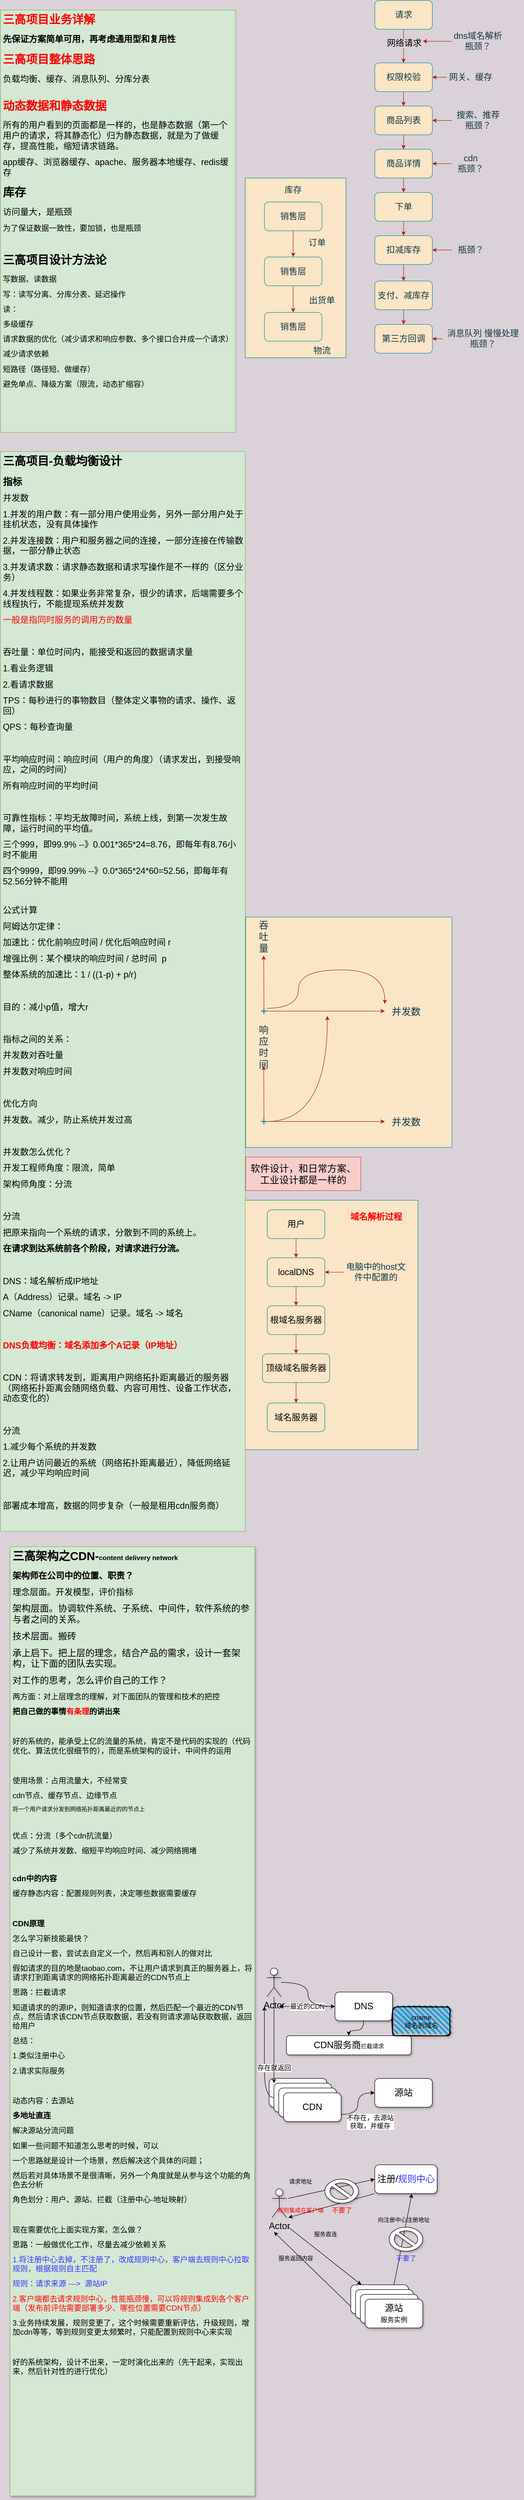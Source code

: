 <mxfile version="20.5.3" type="github">
  <diagram id="9R9xB_SOzUprHbihkL-w" name="第 1 页">
    <mxGraphModel dx="1099" dy="561" grid="1" gridSize="10" guides="1" tooltips="1" connect="1" arrows="1" fold="1" page="1" pageScale="1" pageWidth="827" pageHeight="1169" background="#DAD2D8" math="0" shadow="0">
      <root>
        <mxCell id="0" />
        <mxCell id="1" parent="0" />
        <mxCell id="CW904tf_C8VeUg6ehMhe-76" value="" style="rounded=0;whiteSpace=wrap;html=1;fontSize=18;fontColor=#143642;fillColor=#FAE5C7;strokeColor=#0F8B8D;" parent="1" vertex="1">
          <mxGeometry x="520" y="2510" width="360" height="520" as="geometry" />
        </mxCell>
        <mxCell id="CW904tf_C8VeUg6ehMhe-10" value="" style="rounded=0;whiteSpace=wrap;html=1;fontSize=18;fillColor=#FAE5C7;strokeColor=#0F8B8D;fontColor=#143642;" parent="1" vertex="1">
          <mxGeometry x="520" y="380" width="210" height="374.5" as="geometry" />
        </mxCell>
        <mxCell id="CW904tf_C8VeUg6ehMhe-1" value="&lt;h1&gt;&lt;font color=&quot;#ff0000&quot;&gt;三高项目业务详解&lt;/font&gt;&lt;/h1&gt;&lt;p&gt;&lt;font style=&quot;font-size: 18px;&quot;&gt;&lt;b&gt;先保证方案简单可用，再考虑通用型和复用性&lt;/b&gt;&lt;/font&gt;&lt;/p&gt;&lt;h1&gt;&lt;font color=&quot;#ff0000&quot;&gt;三高项目整体思路&lt;/font&gt;&lt;/h1&gt;&lt;div&gt;&lt;font style=&quot;font-size: 18px;&quot;&gt;负载均衡、缓存、消息队列、分库分表&lt;br&gt;&lt;/font&gt;&lt;/div&gt;&lt;div&gt;&lt;br&gt;&lt;/div&gt;&lt;h1&gt;&lt;font color=&quot;#ff0000&quot;&gt;动态数据和静态数据&lt;/font&gt;&lt;/h1&gt;&lt;p&gt;&lt;font style=&quot;font-size: 18px;&quot;&gt;所有的用户看到的页面都是一样的，也是静态数据（第一个用户的请求，将其静态化）归为静态数据，就是为了做缓存，提高性能，缩短请求链路。&lt;/font&gt;&lt;/p&gt;&lt;p&gt;&lt;font style=&quot;font-size: 18px;&quot;&gt;app缓存、浏览器缓存、apache、服务器本地缓存、redis缓存&lt;/font&gt;&lt;br&gt;&lt;/p&gt;&lt;h1&gt;库存&lt;/h1&gt;&lt;p&gt;&lt;font style=&quot;font-size: 18px;&quot;&gt;访问量大，是瓶颈&lt;/font&gt;&lt;/p&gt;&lt;p&gt;&lt;font size=&quot;3&quot;&gt;为了保证数据一致性，要加锁，也是瓶颈&lt;/font&gt;&lt;/p&gt;&lt;p&gt;&lt;br&gt;&lt;/p&gt;&lt;h1&gt;三高项目设计方法论&lt;/h1&gt;&lt;p&gt;&lt;font size=&quot;3&quot;&gt;写数据、读数据&lt;br&gt;&lt;/font&gt;&lt;/p&gt;&lt;p&gt;&lt;font size=&quot;3&quot;&gt;写：读写分离、分库分表、延迟操作&lt;/font&gt;&lt;/p&gt;&lt;p&gt;&lt;font size=&quot;3&quot;&gt;读：&lt;/font&gt;&lt;/p&gt;&lt;p&gt;&lt;font size=&quot;3&quot;&gt;多级缓存&lt;/font&gt;&lt;/p&gt;&lt;p&gt;&lt;font size=&quot;3&quot;&gt;请求数据的优化（减少请求和响应参数、&lt;span style=&quot;background-color: initial;&quot;&gt;多个接口合并成一个请求）&lt;/span&gt;&lt;/font&gt;&lt;/p&gt;&lt;p&gt;&lt;span style=&quot;background-color: initial;&quot;&gt;&lt;font size=&quot;3&quot;&gt;减少请求依赖&lt;/font&gt;&lt;/span&gt;&lt;/p&gt;&lt;p&gt;&lt;span style=&quot;background-color: initial;&quot;&gt;&lt;font size=&quot;3&quot;&gt;短路径（路径短、做缓存）&lt;/font&gt;&lt;/span&gt;&lt;/p&gt;&lt;p&gt;&lt;span style=&quot;background-color: initial;&quot;&gt;&lt;font size=&quot;3&quot;&gt;避免单点、降级方案（限流，动态扩缩容）&lt;/font&gt;&lt;/span&gt;&lt;/p&gt;&lt;p&gt;&lt;br&gt;&lt;/p&gt;" style="text;html=1;strokeColor=#82b366;fillColor=#d5e8d4;spacing=5;spacingTop=-20;whiteSpace=wrap;overflow=hidden;rounded=0;" parent="1" vertex="1">
          <mxGeometry x="10" y="30" width="490" height="880" as="geometry" />
        </mxCell>
        <mxCell id="CW904tf_C8VeUg6ehMhe-5" value="" style="edgeStyle=orthogonalEdgeStyle;rounded=0;orthogonalLoop=1;jettySize=auto;html=1;fontSize=18;labelBackgroundColor=#DAD2D8;strokeColor=#A8201A;fontColor=#143642;" parent="1" source="CW904tf_C8VeUg6ehMhe-2" target="CW904tf_C8VeUg6ehMhe-3" edge="1">
          <mxGeometry relative="1" as="geometry" />
        </mxCell>
        <mxCell id="CW904tf_C8VeUg6ehMhe-2" value="销售层" style="rounded=1;whiteSpace=wrap;html=1;fontSize=18;fillColor=#FAE5C7;strokeColor=#0F8B8D;fontColor=#143642;" parent="1" vertex="1">
          <mxGeometry x="560" y="430" width="120" height="60" as="geometry" />
        </mxCell>
        <mxCell id="CW904tf_C8VeUg6ehMhe-6" value="" style="edgeStyle=orthogonalEdgeStyle;rounded=0;orthogonalLoop=1;jettySize=auto;html=1;fontSize=18;labelBackgroundColor=#DAD2D8;strokeColor=#A8201A;fontColor=#143642;" parent="1" source="CW904tf_C8VeUg6ehMhe-3" target="CW904tf_C8VeUg6ehMhe-4" edge="1">
          <mxGeometry relative="1" as="geometry" />
        </mxCell>
        <mxCell id="CW904tf_C8VeUg6ehMhe-3" value="销售层" style="rounded=1;whiteSpace=wrap;html=1;fontSize=18;fillColor=#FAE5C7;strokeColor=#0F8B8D;fontColor=#143642;" parent="1" vertex="1">
          <mxGeometry x="560" y="544.5" width="120" height="60" as="geometry" />
        </mxCell>
        <mxCell id="CW904tf_C8VeUg6ehMhe-4" value="销售层" style="rounded=1;whiteSpace=wrap;html=1;fontSize=18;fillColor=#FAE5C7;strokeColor=#0F8B8D;fontColor=#143642;" parent="1" vertex="1">
          <mxGeometry x="560" y="660" width="120" height="60" as="geometry" />
        </mxCell>
        <mxCell id="CW904tf_C8VeUg6ehMhe-7" value="订单" style="text;html=1;strokeColor=none;fillColor=none;align=center;verticalAlign=middle;whiteSpace=wrap;rounded=0;fontSize=18;fontColor=#143642;" parent="1" vertex="1">
          <mxGeometry x="640" y="500" width="60" height="30" as="geometry" />
        </mxCell>
        <mxCell id="CW904tf_C8VeUg6ehMhe-8" value="出货单" style="text;html=1;strokeColor=none;fillColor=none;align=center;verticalAlign=middle;whiteSpace=wrap;rounded=0;fontSize=18;fontColor=#143642;" parent="1" vertex="1">
          <mxGeometry x="650" y="620" width="60" height="30" as="geometry" />
        </mxCell>
        <mxCell id="CW904tf_C8VeUg6ehMhe-9" value="物流" style="text;html=1;strokeColor=none;fillColor=none;align=center;verticalAlign=middle;whiteSpace=wrap;rounded=0;fontSize=18;fontColor=#143642;" parent="1" vertex="1">
          <mxGeometry x="650" y="724.5" width="60" height="30" as="geometry" />
        </mxCell>
        <mxCell id="CW904tf_C8VeUg6ehMhe-11" value="库存" style="text;html=1;strokeColor=none;fillColor=none;align=center;verticalAlign=middle;whiteSpace=wrap;rounded=0;fontSize=18;fontColor=#143642;" parent="1" vertex="1">
          <mxGeometry x="590" y="390" width="60" height="30" as="geometry" />
        </mxCell>
        <mxCell id="CW904tf_C8VeUg6ehMhe-14" value="" style="edgeStyle=orthogonalEdgeStyle;rounded=0;orthogonalLoop=1;jettySize=auto;html=1;fontSize=18;labelBackgroundColor=#DAD2D8;strokeColor=#A8201A;fontColor=#143642;" parent="1" source="CW904tf_C8VeUg6ehMhe-12" target="CW904tf_C8VeUg6ehMhe-13" edge="1">
          <mxGeometry relative="1" as="geometry" />
        </mxCell>
        <mxCell id="CW904tf_C8VeUg6ehMhe-78" value="&lt;font color=&quot;#000000&quot;&gt;网络请求&lt;/font&gt;" style="edgeLabel;html=1;align=center;verticalAlign=middle;resizable=0;points=[];fontSize=18;fontColor=#143642;labelBackgroundColor=#DAD2D8;" parent="CW904tf_C8VeUg6ehMhe-14" vertex="1" connectable="0">
          <mxGeometry x="-0.188" y="1" relative="1" as="geometry">
            <mxPoint as="offset" />
          </mxGeometry>
        </mxCell>
        <mxCell id="CW904tf_C8VeUg6ehMhe-12" value="请求" style="rounded=1;whiteSpace=wrap;html=1;fontSize=18;fillColor=#FAE5C7;strokeColor=#0F8B8D;fontColor=#143642;" parent="1" vertex="1">
          <mxGeometry x="790" y="10" width="120" height="60" as="geometry" />
        </mxCell>
        <mxCell id="CW904tf_C8VeUg6ehMhe-16" value="" style="edgeStyle=orthogonalEdgeStyle;rounded=0;orthogonalLoop=1;jettySize=auto;html=1;fontSize=18;labelBackgroundColor=#DAD2D8;strokeColor=#A8201A;fontColor=#143642;" parent="1" source="CW904tf_C8VeUg6ehMhe-13" target="CW904tf_C8VeUg6ehMhe-15" edge="1">
          <mxGeometry relative="1" as="geometry" />
        </mxCell>
        <mxCell id="CW904tf_C8VeUg6ehMhe-13" value="权限校验" style="rounded=1;whiteSpace=wrap;html=1;fontSize=18;fillColor=#FAE5C7;strokeColor=#0F8B8D;fontColor=#143642;" parent="1" vertex="1">
          <mxGeometry x="790" y="140" width="120" height="60" as="geometry" />
        </mxCell>
        <mxCell id="CW904tf_C8VeUg6ehMhe-18" value="" style="edgeStyle=orthogonalEdgeStyle;rounded=0;orthogonalLoop=1;jettySize=auto;html=1;fontSize=18;labelBackgroundColor=#DAD2D8;strokeColor=#A8201A;fontColor=#143642;" parent="1" source="CW904tf_C8VeUg6ehMhe-15" target="CW904tf_C8VeUg6ehMhe-17" edge="1">
          <mxGeometry relative="1" as="geometry" />
        </mxCell>
        <mxCell id="CW904tf_C8VeUg6ehMhe-15" value="商品列表" style="rounded=1;whiteSpace=wrap;html=1;fontSize=18;fillColor=#FAE5C7;strokeColor=#0F8B8D;fontColor=#143642;" parent="1" vertex="1">
          <mxGeometry x="790" y="230" width="120" height="60" as="geometry" />
        </mxCell>
        <mxCell id="CW904tf_C8VeUg6ehMhe-20" value="" style="edgeStyle=orthogonalEdgeStyle;rounded=0;orthogonalLoop=1;jettySize=auto;html=1;fontSize=18;labelBackgroundColor=#DAD2D8;strokeColor=#A8201A;fontColor=#143642;" parent="1" source="CW904tf_C8VeUg6ehMhe-17" target="CW904tf_C8VeUg6ehMhe-19" edge="1">
          <mxGeometry relative="1" as="geometry" />
        </mxCell>
        <mxCell id="CW904tf_C8VeUg6ehMhe-17" value="商品详情" style="rounded=1;whiteSpace=wrap;html=1;fontSize=18;fillColor=#FAE5C7;strokeColor=#0F8B8D;fontColor=#143642;" parent="1" vertex="1">
          <mxGeometry x="790" y="320" width="120" height="60" as="geometry" />
        </mxCell>
        <mxCell id="CW904tf_C8VeUg6ehMhe-22" value="" style="edgeStyle=orthogonalEdgeStyle;rounded=0;orthogonalLoop=1;jettySize=auto;html=1;fontSize=18;labelBackgroundColor=#DAD2D8;strokeColor=#A8201A;fontColor=#143642;" parent="1" source="CW904tf_C8VeUg6ehMhe-19" target="CW904tf_C8VeUg6ehMhe-21" edge="1">
          <mxGeometry relative="1" as="geometry" />
        </mxCell>
        <mxCell id="CW904tf_C8VeUg6ehMhe-19" value="下单" style="rounded=1;whiteSpace=wrap;html=1;fontSize=18;fillColor=#FAE5C7;strokeColor=#0F8B8D;fontColor=#143642;" parent="1" vertex="1">
          <mxGeometry x="790" y="410" width="120" height="60" as="geometry" />
        </mxCell>
        <mxCell id="CW904tf_C8VeUg6ehMhe-32" value="" style="edgeStyle=orthogonalEdgeStyle;rounded=0;orthogonalLoop=1;jettySize=auto;html=1;fontSize=18;labelBackgroundColor=#DAD2D8;strokeColor=#A8201A;fontColor=#143642;" parent="1" source="CW904tf_C8VeUg6ehMhe-21" target="CW904tf_C8VeUg6ehMhe-29" edge="1">
          <mxGeometry relative="1" as="geometry" />
        </mxCell>
        <mxCell id="CW904tf_C8VeUg6ehMhe-21" value="扣减库存" style="rounded=1;whiteSpace=wrap;html=1;fontSize=18;fillColor=#FAE5C7;strokeColor=#0F8B8D;fontColor=#143642;" parent="1" vertex="1">
          <mxGeometry x="790" y="500" width="120" height="60" as="geometry" />
        </mxCell>
        <mxCell id="CW904tf_C8VeUg6ehMhe-24" value="" style="edgeStyle=orthogonalEdgeStyle;rounded=0;orthogonalLoop=1;jettySize=auto;html=1;fontSize=18;labelBackgroundColor=#DAD2D8;strokeColor=#A8201A;fontColor=#143642;" parent="1" source="CW904tf_C8VeUg6ehMhe-23" target="CW904tf_C8VeUg6ehMhe-13" edge="1">
          <mxGeometry relative="1" as="geometry" />
        </mxCell>
        <mxCell id="CW904tf_C8VeUg6ehMhe-23" value="网关、缓存" style="text;html=1;strokeColor=none;fillColor=none;align=center;verticalAlign=middle;whiteSpace=wrap;rounded=0;fontSize=18;fontColor=#143642;" parent="1" vertex="1">
          <mxGeometry x="940" y="155" width="100" height="30" as="geometry" />
        </mxCell>
        <mxCell id="CW904tf_C8VeUg6ehMhe-26" style="edgeStyle=orthogonalEdgeStyle;rounded=0;orthogonalLoop=1;jettySize=auto;html=1;entryX=1;entryY=0.5;entryDx=0;entryDy=0;fontSize=18;labelBackgroundColor=#DAD2D8;strokeColor=#A8201A;fontColor=#143642;" parent="1" source="CW904tf_C8VeUg6ehMhe-25" target="CW904tf_C8VeUg6ehMhe-15" edge="1">
          <mxGeometry relative="1" as="geometry" />
        </mxCell>
        <mxCell id="CW904tf_C8VeUg6ehMhe-25" value="搜索、推荐&lt;br style=&quot;font-size: 18px;&quot;&gt;瓶颈？" style="text;html=1;strokeColor=none;fillColor=none;align=center;verticalAlign=middle;whiteSpace=wrap;rounded=0;fontSize=18;fontColor=#143642;" parent="1" vertex="1">
          <mxGeometry x="951" y="245" width="109" height="30" as="geometry" />
        </mxCell>
        <mxCell id="CW904tf_C8VeUg6ehMhe-28" value="" style="edgeStyle=orthogonalEdgeStyle;rounded=0;orthogonalLoop=1;jettySize=auto;html=1;fontSize=18;labelBackgroundColor=#DAD2D8;strokeColor=#A8201A;fontColor=#143642;" parent="1" source="CW904tf_C8VeUg6ehMhe-27" target="CW904tf_C8VeUg6ehMhe-17" edge="1">
          <mxGeometry relative="1" as="geometry" />
        </mxCell>
        <mxCell id="CW904tf_C8VeUg6ehMhe-27" value="cdn&lt;br style=&quot;font-size: 18px;&quot;&gt;瓶颈？" style="text;html=1;strokeColor=none;fillColor=none;align=center;verticalAlign=middle;whiteSpace=wrap;rounded=0;fontSize=18;fontColor=#143642;" parent="1" vertex="1">
          <mxGeometry x="950" y="335" width="80" height="30" as="geometry" />
        </mxCell>
        <mxCell id="CW904tf_C8VeUg6ehMhe-31" value="" style="edgeStyle=orthogonalEdgeStyle;rounded=0;orthogonalLoop=1;jettySize=auto;html=1;fontSize=18;labelBackgroundColor=#DAD2D8;strokeColor=#A8201A;fontColor=#143642;" parent="1" source="CW904tf_C8VeUg6ehMhe-29" target="CW904tf_C8VeUg6ehMhe-30" edge="1">
          <mxGeometry relative="1" as="geometry" />
        </mxCell>
        <mxCell id="CW904tf_C8VeUg6ehMhe-29" value="支付、减库存" style="rounded=1;whiteSpace=wrap;html=1;fontSize=18;fillColor=#FAE5C7;strokeColor=#0F8B8D;fontColor=#143642;" parent="1" vertex="1">
          <mxGeometry x="790" y="594.5" width="120" height="60" as="geometry" />
        </mxCell>
        <mxCell id="CW904tf_C8VeUg6ehMhe-30" value="第三方回调" style="rounded=1;whiteSpace=wrap;html=1;fontSize=18;fillColor=#FAE5C7;strokeColor=#0F8B8D;fontColor=#143642;" parent="1" vertex="1">
          <mxGeometry x="790" y="685" width="120" height="60" as="geometry" />
        </mxCell>
        <mxCell id="CW904tf_C8VeUg6ehMhe-34" value="" style="edgeStyle=orthogonalEdgeStyle;rounded=0;orthogonalLoop=1;jettySize=auto;html=1;fontSize=18;labelBackgroundColor=#DAD2D8;strokeColor=#A8201A;fontColor=#143642;" parent="1" source="CW904tf_C8VeUg6ehMhe-33" target="CW904tf_C8VeUg6ehMhe-30" edge="1">
          <mxGeometry relative="1" as="geometry" />
        </mxCell>
        <mxCell id="CW904tf_C8VeUg6ehMhe-33" value="消息队列 慢慢处理&lt;br style=&quot;font-size: 18px;&quot;&gt;瓶颈？" style="text;html=1;strokeColor=none;fillColor=none;align=center;verticalAlign=middle;whiteSpace=wrap;rounded=0;fontSize=18;fontColor=#143642;" parent="1" vertex="1">
          <mxGeometry x="931" y="695" width="169" height="40" as="geometry" />
        </mxCell>
        <mxCell id="CW904tf_C8VeUg6ehMhe-36" value="" style="edgeStyle=orthogonalEdgeStyle;rounded=0;orthogonalLoop=1;jettySize=auto;html=1;fontSize=18;labelBackgroundColor=#DAD2D8;strokeColor=#A8201A;fontColor=#143642;" parent="1" source="CW904tf_C8VeUg6ehMhe-35" target="CW904tf_C8VeUg6ehMhe-21" edge="1">
          <mxGeometry relative="1" as="geometry" />
        </mxCell>
        <mxCell id="CW904tf_C8VeUg6ehMhe-35" value="瓶颈？" style="text;html=1;strokeColor=none;fillColor=none;align=center;verticalAlign=middle;whiteSpace=wrap;rounded=0;fontSize=18;fontColor=#143642;" parent="1" vertex="1">
          <mxGeometry x="951" y="515" width="79" height="30" as="geometry" />
        </mxCell>
        <mxCell id="CW904tf_C8VeUg6ehMhe-37" value="&lt;h1&gt;三高项目-负载均衡设计&lt;/h1&gt;&lt;p&gt;&lt;font style=&quot;font-size: 20px;&quot;&gt;&lt;b style=&quot;&quot;&gt;指标&lt;/b&gt;&lt;/font&gt;&lt;/p&gt;&lt;p&gt;&lt;font style=&quot;font-size: 18px;&quot;&gt;并发数&lt;/font&gt;&lt;/p&gt;&lt;p&gt;&lt;span style=&quot;font-size: 18px;&quot;&gt;1.并发的用户数：有一部分用户使用业务，另外一部分用户处于挂机状态，没有具体操作&lt;/span&gt;&lt;/p&gt;&lt;p&gt;&lt;span style=&quot;font-size: 18px;&quot;&gt;2.并发连接数：用户和服务器之间的连接，一部分连接在传输数据，一部分静止状态&lt;/span&gt;&lt;/p&gt;&lt;p&gt;&lt;span style=&quot;font-size: 18px;&quot;&gt;3.并发请求数：请求静态数据和请求写操作是不一样的（区分业务）&lt;/span&gt;&lt;/p&gt;&lt;p&gt;&lt;span style=&quot;font-size: 18px;&quot;&gt;4.并发线程数：如果业务非常复杂，很少的请求，后端需要多个线程执行，不能提现系统并发数&lt;/span&gt;&lt;/p&gt;&lt;p&gt;&lt;span style=&quot;font-size: 18px;&quot;&gt;&lt;font color=&quot;#ff0000&quot;&gt;一般是指同时服务的调用方的数量&lt;/font&gt;&lt;/span&gt;&lt;/p&gt;&lt;p&gt;&lt;span style=&quot;font-size: 18px;&quot;&gt;&lt;br&gt;&lt;/span&gt;&lt;/p&gt;&lt;p&gt;&lt;span style=&quot;font-size: 18px;&quot;&gt;吞吐量：单位时间内，能接受和返回的数据请求量&lt;/span&gt;&lt;/p&gt;&lt;p&gt;&lt;span style=&quot;font-size: 18px;&quot;&gt;1.看业务逻辑&lt;/span&gt;&lt;/p&gt;&lt;p&gt;&lt;span style=&quot;font-size: 18px;&quot;&gt;2.看请求数据&lt;/span&gt;&lt;/p&gt;&lt;p&gt;&lt;span style=&quot;font-size: 18px;&quot;&gt;TPS：每秒进行的事物数目（整体定义事物的请求、操作、返回）&lt;/span&gt;&lt;/p&gt;&lt;p&gt;&lt;span style=&quot;font-size: 18px;&quot;&gt;QPS：每秒查询量&lt;/span&gt;&lt;/p&gt;&lt;p&gt;&lt;span style=&quot;font-size: 18px;&quot;&gt;&lt;br&gt;&lt;/span&gt;&lt;/p&gt;&lt;p&gt;&lt;span style=&quot;font-size: 18px;&quot;&gt;平均响应时间：响应时间（用户的角度）（请求发出，到接受响应，之间的时间）&lt;/span&gt;&lt;/p&gt;&lt;p&gt;&lt;span style=&quot;font-size: 18px;&quot;&gt;所有响应时间的平均时间&lt;/span&gt;&lt;/p&gt;&lt;p&gt;&lt;span style=&quot;font-size: 18px;&quot;&gt;&lt;br&gt;&lt;/span&gt;&lt;/p&gt;&lt;p&gt;&lt;span style=&quot;font-size: 18px;&quot;&gt;可靠性指标：平均无故障时间，系统上线，到第一次发生故障，运行时间的平均值。&lt;/span&gt;&lt;/p&gt;&lt;p&gt;&lt;span style=&quot;font-size: 18px;&quot;&gt;三个999，即99.9% --》0.001*365*24=8.76，即每年有8.76小时不能用&lt;/span&gt;&lt;/p&gt;&lt;p&gt;&lt;span style=&quot;font-size: 18px;&quot;&gt;四个9999，即99.99% --》0.0*365*24*60=52.56，即每年有52.56分钟不能用&lt;/span&gt;&lt;/p&gt;&lt;p&gt;&lt;br&gt;&lt;/p&gt;&lt;p&gt;&lt;span style=&quot;font-size: 18px;&quot;&gt;公式计算&lt;/span&gt;&lt;/p&gt;&lt;p&gt;&lt;span style=&quot;font-size: 18px;&quot;&gt;阿姆达尔定律：&lt;/span&gt;&lt;/p&gt;&lt;p&gt;&lt;span style=&quot;font-size: 18px;&quot;&gt;加速比：优化前响应时间 / 优化后响应时间 r&lt;/span&gt;&lt;/p&gt;&lt;p&gt;&lt;span style=&quot;font-size: 18px;&quot;&gt;增强比例：某个模块的响应时间 / 总时间&amp;nbsp; p&lt;/span&gt;&lt;/p&gt;&lt;p&gt;&lt;span style=&quot;font-size: 18px;&quot;&gt;整体系统的加速比：1 / ((1-p) + p/r)&lt;/span&gt;&lt;/p&gt;&lt;p&gt;&lt;span style=&quot;font-size: 18px;&quot;&gt;&lt;br&gt;&lt;/span&gt;&lt;/p&gt;&lt;p&gt;&lt;span style=&quot;font-size: 18px;&quot;&gt;目的：减小p值，增大r&lt;/span&gt;&lt;/p&gt;&lt;p&gt;&lt;span style=&quot;font-size: 18px;&quot;&gt;&lt;br&gt;&lt;/span&gt;&lt;/p&gt;&lt;p&gt;&lt;span style=&quot;font-size: 18px;&quot;&gt;指标之间的关系：&lt;/span&gt;&lt;/p&gt;&lt;p&gt;&lt;span style=&quot;font-size: 18px;&quot;&gt;并发数对吞吐量&lt;/span&gt;&lt;/p&gt;&lt;p&gt;&lt;span style=&quot;font-size: 18px;&quot;&gt;并发数对响应时间&lt;/span&gt;&lt;/p&gt;&lt;p&gt;&lt;span style=&quot;font-size: 18px;&quot;&gt;&lt;br&gt;&lt;/span&gt;&lt;/p&gt;&lt;p&gt;&lt;span style=&quot;font-size: 18px;&quot;&gt;优化方向&lt;/span&gt;&lt;/p&gt;&lt;p&gt;&lt;span style=&quot;font-size: 18px;&quot;&gt;并发数。减少，防止系统并发过高&lt;/span&gt;&lt;/p&gt;&lt;p&gt;&lt;span style=&quot;font-size: 18px;&quot;&gt;&lt;br&gt;&lt;/span&gt;&lt;/p&gt;&lt;p&gt;&lt;span style=&quot;font-size: 18px;&quot;&gt;并发数怎么优化？&lt;/span&gt;&lt;/p&gt;&lt;p&gt;&lt;span style=&quot;font-size: 18px;&quot;&gt;开发工程师角度：限流，简单&lt;/span&gt;&lt;/p&gt;&lt;p&gt;&lt;span style=&quot;font-size: 18px;&quot;&gt;架构师角度：分流&lt;/span&gt;&lt;/p&gt;&lt;p&gt;&lt;span style=&quot;font-size: 18px;&quot;&gt;&lt;br&gt;&lt;/span&gt;&lt;/p&gt;&lt;p&gt;&lt;span style=&quot;font-size: 18px;&quot;&gt;分流&lt;/span&gt;&lt;/p&gt;&lt;p&gt;&lt;span style=&quot;font-size: 18px;&quot;&gt;把原来指向一个系统的请求，分散到不同的系统上。&lt;/span&gt;&lt;/p&gt;&lt;p&gt;&lt;span style=&quot;font-size: 18px;&quot;&gt;&lt;b&gt;在请求到达系统前各个阶段，对请求进行分流。&lt;/b&gt;&lt;/span&gt;&lt;/p&gt;&lt;p&gt;&lt;span style=&quot;font-size: 18px;&quot;&gt;&lt;br&gt;&lt;/span&gt;&lt;/p&gt;&lt;p&gt;&lt;span style=&quot;font-size: 18px;&quot;&gt;DNS：域名解析成IP地址&lt;/span&gt;&lt;/p&gt;&lt;p&gt;&lt;span style=&quot;font-size: 18px;&quot;&gt;A（Address）记录。域名 -&amp;gt; IP&lt;/span&gt;&lt;/p&gt;&lt;p&gt;&lt;span style=&quot;font-size: 18px;&quot;&gt;CName（canonical name）记录。域名 -&amp;gt; 域名&lt;/span&gt;&lt;/p&gt;&lt;p&gt;&lt;span style=&quot;font-size: 18px;&quot;&gt;&lt;br&gt;&lt;/span&gt;&lt;/p&gt;&lt;p&gt;&lt;span style=&quot;font-size: 18px;&quot;&gt;&lt;b&gt;&lt;font color=&quot;#ff0000&quot;&gt;DNS负载均衡：域名添加多个A记录（IP地址）&lt;/font&gt;&lt;/b&gt;&lt;/span&gt;&lt;/p&gt;&lt;p&gt;&lt;span style=&quot;font-size: 18px;&quot;&gt;&lt;br&gt;&lt;/span&gt;&lt;/p&gt;&lt;p&gt;&lt;span style=&quot;font-size: 18px;&quot;&gt;CDN：将请求转发到，距离用户网络拓扑距离最近的服务器（网络拓扑距离会随网络负载、内容可用性、设备工作状态，动态变化的）&lt;/span&gt;&lt;/p&gt;&lt;p&gt;&lt;span style=&quot;font-size: 18px;&quot;&gt;&lt;br&gt;&lt;/span&gt;&lt;/p&gt;&lt;p&gt;&lt;span style=&quot;font-size: 18px;&quot;&gt;分流&lt;/span&gt;&lt;/p&gt;&lt;p&gt;&lt;span style=&quot;font-size: 18px;&quot;&gt;1.减少每个系统的并发数&lt;/span&gt;&lt;/p&gt;&lt;p&gt;&lt;span style=&quot;font-size: 18px;&quot;&gt;2.让用户访问最近的系统（网络拓扑距离最近），降低网络延迟，减少平均响应时间&lt;/span&gt;&lt;/p&gt;&lt;p&gt;&lt;span style=&quot;font-size: 18px;&quot;&gt;&lt;br&gt;&lt;/span&gt;&lt;/p&gt;&lt;p&gt;&lt;span style=&quot;font-size: 18px;&quot;&gt;部署成本增高，数据的同步复杂（一般是租用cdn服务商）&lt;/span&gt;&lt;/p&gt;" style="text;html=1;strokeColor=#82b366;fillColor=#d5e8d4;spacing=5;spacingTop=-20;whiteSpace=wrap;overflow=hidden;rounded=0;" parent="1" vertex="1">
          <mxGeometry x="10" y="950" width="510" height="2250" as="geometry" />
        </mxCell>
        <mxCell id="CW904tf_C8VeUg6ehMhe-38" value="" style="rounded=0;whiteSpace=wrap;html=1;fontSize=20;fontColor=#143642;fillColor=#FAE5C7;strokeColor=#0F8B8D;" parent="1" vertex="1">
          <mxGeometry x="521" y="1920" width="430" height="480" as="geometry" />
        </mxCell>
        <mxCell id="CW904tf_C8VeUg6ehMhe-46" style="edgeStyle=orthogonalEdgeStyle;rounded=0;orthogonalLoop=1;jettySize=auto;html=1;entryX=0;entryY=0.5;entryDx=0;entryDy=0;fontSize=20;fontColor=#143642;labelBackgroundColor=#DAD2D8;strokeColor=#A8201A;" parent="1" source="CW904tf_C8VeUg6ehMhe-42" target="CW904tf_C8VeUg6ehMhe-44" edge="1">
          <mxGeometry relative="1" as="geometry" />
        </mxCell>
        <mxCell id="CW904tf_C8VeUg6ehMhe-48" style="edgeStyle=orthogonalEdgeStyle;rounded=0;orthogonalLoop=1;jettySize=auto;html=1;entryX=0.5;entryY=1;entryDx=0;entryDy=0;fontSize=20;fontColor=#143642;curved=1;labelBackgroundColor=#DAD2D8;strokeColor=#A8201A;" parent="1" source="CW904tf_C8VeUg6ehMhe-42" target="CW904tf_C8VeUg6ehMhe-47" edge="1">
          <mxGeometry relative="1" as="geometry" />
        </mxCell>
        <mxCell id="CW904tf_C8VeUg6ehMhe-49" style="edgeStyle=orthogonalEdgeStyle;curved=1;rounded=0;orthogonalLoop=1;jettySize=auto;html=1;entryX=0;entryY=0;entryDx=0;entryDy=0;fontSize=20;fontColor=#143642;labelBackgroundColor=#DAD2D8;strokeColor=#A8201A;" parent="1" source="CW904tf_C8VeUg6ehMhe-42" target="CW904tf_C8VeUg6ehMhe-44" edge="1">
          <mxGeometry relative="1" as="geometry">
            <Array as="points">
              <mxPoint x="631" y="2110" />
              <mxPoint x="631" y="2030" />
              <mxPoint x="811" y="2030" />
            </Array>
          </mxGeometry>
        </mxCell>
        <mxCell id="CW904tf_C8VeUg6ehMhe-42" value="" style="html=1;verticalLabelPosition=bottom;labelBackgroundColor=#DAD2D8;verticalAlign=top;shadow=0;dashed=0;strokeWidth=2;shape=mxgraph.ios7.misc.flagged;strokeColor=#0F8B8D;fontSize=20;fontColor=#143642;fillColor=#FAE5C7;" parent="1" vertex="1">
          <mxGeometry x="553" y="2110" width="12" height="12" as="geometry" />
        </mxCell>
        <mxCell id="CW904tf_C8VeUg6ehMhe-44" value="并发数" style="text;html=1;strokeColor=none;fillColor=none;align=center;verticalAlign=middle;whiteSpace=wrap;rounded=0;fontSize=20;fontColor=#143642;" parent="1" vertex="1">
          <mxGeometry x="811" y="2101" width="89" height="30" as="geometry" />
        </mxCell>
        <mxCell id="CW904tf_C8VeUg6ehMhe-47" value="吞吐量" style="text;html=1;strokeColor=none;fillColor=none;align=center;verticalAlign=middle;whiteSpace=wrap;rounded=0;fontSize=20;fontColor=#143642;" parent="1" vertex="1">
          <mxGeometry x="544" y="1920" width="29" height="80" as="geometry" />
        </mxCell>
        <mxCell id="CW904tf_C8VeUg6ehMhe-56" style="edgeStyle=orthogonalEdgeStyle;rounded=0;orthogonalLoop=1;jettySize=auto;html=1;entryX=0;entryY=0.5;entryDx=0;entryDy=0;fontSize=20;fontColor=#143642;labelBackgroundColor=#DAD2D8;strokeColor=#A8201A;" parent="1" source="CW904tf_C8VeUg6ehMhe-59" target="CW904tf_C8VeUg6ehMhe-60" edge="1">
          <mxGeometry relative="1" as="geometry" />
        </mxCell>
        <mxCell id="CW904tf_C8VeUg6ehMhe-57" style="edgeStyle=orthogonalEdgeStyle;rounded=0;orthogonalLoop=1;jettySize=auto;html=1;entryX=0.5;entryY=1;entryDx=0;entryDy=0;fontSize=20;fontColor=#143642;curved=1;labelBackgroundColor=#DAD2D8;strokeColor=#A8201A;" parent="1" source="CW904tf_C8VeUg6ehMhe-59" target="CW904tf_C8VeUg6ehMhe-61" edge="1">
          <mxGeometry relative="1" as="geometry" />
        </mxCell>
        <mxCell id="CW904tf_C8VeUg6ehMhe-63" style="edgeStyle=orthogonalEdgeStyle;curved=1;rounded=0;orthogonalLoop=1;jettySize=auto;html=1;fontSize=20;fontColor=#143642;labelBackgroundColor=#DAD2D8;strokeColor=#A8201A;" parent="1" source="CW904tf_C8VeUg6ehMhe-59" edge="1">
          <mxGeometry relative="1" as="geometry">
            <mxPoint x="691.067" y="2126" as="targetPoint" />
          </mxGeometry>
        </mxCell>
        <mxCell id="CW904tf_C8VeUg6ehMhe-59" value="" style="html=1;verticalLabelPosition=bottom;labelBackgroundColor=#DAD2D8;verticalAlign=top;shadow=0;dashed=0;strokeWidth=2;shape=mxgraph.ios7.misc.flagged;strokeColor=#0F8B8D;fontSize=20;fontColor=#143642;fillColor=#FAE5C7;" parent="1" vertex="1">
          <mxGeometry x="553" y="2340" width="12" height="12" as="geometry" />
        </mxCell>
        <mxCell id="CW904tf_C8VeUg6ehMhe-60" value="并发数" style="text;html=1;strokeColor=none;fillColor=none;align=center;verticalAlign=middle;whiteSpace=wrap;rounded=0;fontSize=20;fontColor=#143642;" parent="1" vertex="1">
          <mxGeometry x="811" y="2331" width="89" height="30" as="geometry" />
        </mxCell>
        <mxCell id="CW904tf_C8VeUg6ehMhe-61" value="响应时间" style="text;html=1;strokeColor=none;fillColor=none;align=center;verticalAlign=middle;whiteSpace=wrap;rounded=0;fontSize=20;fontColor=#143642;" parent="1" vertex="1">
          <mxGeometry x="544" y="2150" width="29" height="80" as="geometry" />
        </mxCell>
        <mxCell id="CW904tf_C8VeUg6ehMhe-64" value="软件设计，和日常方案、工业设计都是一样的" style="text;html=1;strokeColor=#b85450;fillColor=#f8cecc;align=center;verticalAlign=middle;whiteSpace=wrap;rounded=0;fontSize=20;" parent="1" vertex="1">
          <mxGeometry x="521" y="2420" width="240" height="70" as="geometry" />
        </mxCell>
        <mxCell id="CW904tf_C8VeUg6ehMhe-67" value="" style="edgeStyle=orthogonalEdgeStyle;curved=1;rounded=0;orthogonalLoop=1;jettySize=auto;html=1;fontSize=18;fontColor=#143642;labelBackgroundColor=#DAD2D8;strokeColor=#A8201A;" parent="1" source="CW904tf_C8VeUg6ehMhe-65" target="CW904tf_C8VeUg6ehMhe-66" edge="1">
          <mxGeometry relative="1" as="geometry" />
        </mxCell>
        <mxCell id="CW904tf_C8VeUg6ehMhe-65" value="&lt;font color=&quot;#000000&quot;&gt;用户&lt;/font&gt;" style="rounded=1;whiteSpace=wrap;html=1;fontSize=18;fontColor=#143642;fillColor=#FAE5C7;strokeColor=#0F8B8D;" parent="1" vertex="1">
          <mxGeometry x="566" y="2530" width="120" height="60" as="geometry" />
        </mxCell>
        <mxCell id="CW904tf_C8VeUg6ehMhe-71" value="" style="edgeStyle=orthogonalEdgeStyle;curved=1;rounded=0;orthogonalLoop=1;jettySize=auto;html=1;fontSize=18;fontColor=#143642;labelBackgroundColor=#DAD2D8;strokeColor=#A8201A;" parent="1" source="CW904tf_C8VeUg6ehMhe-66" target="CW904tf_C8VeUg6ehMhe-70" edge="1">
          <mxGeometry relative="1" as="geometry" />
        </mxCell>
        <mxCell id="CW904tf_C8VeUg6ehMhe-66" value="&lt;font color=&quot;#000000&quot;&gt;localDNS&lt;/font&gt;" style="rounded=1;whiteSpace=wrap;html=1;fontSize=18;fontColor=#143642;fillColor=#FAE5C7;strokeColor=#0F8B8D;" parent="1" vertex="1">
          <mxGeometry x="566" y="2630" width="120" height="60" as="geometry" />
        </mxCell>
        <mxCell id="CW904tf_C8VeUg6ehMhe-69" value="" style="edgeStyle=orthogonalEdgeStyle;curved=1;rounded=0;orthogonalLoop=1;jettySize=auto;html=1;fontSize=18;fontColor=#143642;labelBackgroundColor=#DAD2D8;strokeColor=#A8201A;" parent="1" source="CW904tf_C8VeUg6ehMhe-68" target="CW904tf_C8VeUg6ehMhe-66" edge="1">
          <mxGeometry relative="1" as="geometry" />
        </mxCell>
        <mxCell id="CW904tf_C8VeUg6ehMhe-68" value="电脑中的host文件中配置的" style="text;html=1;strokeColor=none;fillColor=none;align=center;verticalAlign=middle;whiteSpace=wrap;rounded=0;fontSize=18;fontColor=#143642;" parent="1" vertex="1">
          <mxGeometry x="726" y="2630" width="133" height="60" as="geometry" />
        </mxCell>
        <mxCell id="CW904tf_C8VeUg6ehMhe-73" style="edgeStyle=orthogonalEdgeStyle;curved=1;rounded=0;orthogonalLoop=1;jettySize=auto;html=1;entryX=0.5;entryY=0;entryDx=0;entryDy=0;fontSize=18;fontColor=#143642;labelBackgroundColor=#DAD2D8;strokeColor=#A8201A;" parent="1" source="CW904tf_C8VeUg6ehMhe-70" target="CW904tf_C8VeUg6ehMhe-72" edge="1">
          <mxGeometry relative="1" as="geometry" />
        </mxCell>
        <mxCell id="CW904tf_C8VeUg6ehMhe-70" value="&lt;font color=&quot;#000000&quot;&gt;根域名服务器&lt;/font&gt;" style="rounded=1;whiteSpace=wrap;html=1;fontSize=18;fontColor=#143642;fillColor=#FAE5C7;strokeColor=#0F8B8D;" parent="1" vertex="1">
          <mxGeometry x="566" y="2730" width="120" height="60" as="geometry" />
        </mxCell>
        <mxCell id="CW904tf_C8VeUg6ehMhe-75" value="" style="edgeStyle=orthogonalEdgeStyle;curved=1;rounded=0;orthogonalLoop=1;jettySize=auto;html=1;fontSize=18;fontColor=#143642;labelBackgroundColor=#DAD2D8;strokeColor=#A8201A;" parent="1" source="CW904tf_C8VeUg6ehMhe-72" target="CW904tf_C8VeUg6ehMhe-74" edge="1">
          <mxGeometry relative="1" as="geometry" />
        </mxCell>
        <mxCell id="CW904tf_C8VeUg6ehMhe-72" value="&lt;font color=&quot;#000000&quot;&gt;顶级域名服务器&lt;/font&gt;" style="rounded=1;whiteSpace=wrap;html=1;fontSize=18;fontColor=#143642;fillColor=#FAE5C7;strokeColor=#0F8B8D;" parent="1" vertex="1">
          <mxGeometry x="556" y="2830" width="140" height="60" as="geometry" />
        </mxCell>
        <mxCell id="CW904tf_C8VeUg6ehMhe-74" value="&lt;font color=&quot;#000000&quot;&gt;域名服务器&lt;/font&gt;" style="rounded=1;whiteSpace=wrap;html=1;fontSize=18;fontColor=#143642;fillColor=#FAE5C7;strokeColor=#0F8B8D;" parent="1" vertex="1">
          <mxGeometry x="566" y="2932.5" width="120" height="60" as="geometry" />
        </mxCell>
        <mxCell id="CW904tf_C8VeUg6ehMhe-77" value="&lt;b&gt;&lt;font color=&quot;#ff0000&quot;&gt;域名解析过程&lt;/font&gt;&lt;/b&gt;" style="text;html=1;strokeColor=none;fillColor=none;align=center;verticalAlign=middle;whiteSpace=wrap;rounded=0;fontSize=18;fontColor=#143642;" parent="1" vertex="1">
          <mxGeometry x="732.5" y="2530" width="120" height="30" as="geometry" />
        </mxCell>
        <mxCell id="CW904tf_C8VeUg6ehMhe-82" style="edgeStyle=orthogonalEdgeStyle;curved=1;rounded=0;orthogonalLoop=1;jettySize=auto;html=1;fontSize=18;fontColor=#143642;labelBackgroundColor=#DAD2D8;strokeColor=#A8201A;" parent="1" source="CW904tf_C8VeUg6ehMhe-79" edge="1">
          <mxGeometry relative="1" as="geometry">
            <mxPoint x="890" y="95" as="targetPoint" />
          </mxGeometry>
        </mxCell>
        <mxCell id="CW904tf_C8VeUg6ehMhe-79" value="dns域名解析&lt;br&gt;瓶颈？" style="text;html=1;strokeColor=none;fillColor=none;align=center;verticalAlign=middle;whiteSpace=wrap;rounded=0;fontSize=18;fontColor=#143642;" parent="1" vertex="1">
          <mxGeometry x="950" y="80" width="110" height="30" as="geometry" />
        </mxCell>
        <mxCell id="CW904tf_C8VeUg6ehMhe-83" value="&lt;h1&gt;三高架构之CDN-&lt;font style=&quot;font-size: 14px;&quot;&gt;content delivery network&lt;/font&gt;&lt;/h1&gt;&lt;p&gt;&lt;b&gt;&lt;font style=&quot;font-size: 18px;&quot;&gt;架构师在公司中的位置、职责？&lt;/font&gt;&lt;/b&gt;&lt;/p&gt;&lt;p&gt;&lt;font style=&quot;font-size: 18px;&quot;&gt;理念层面。开发模型，评价指标&lt;/font&gt;&lt;/p&gt;&lt;p&gt;&lt;font style=&quot;font-size: 19px;&quot;&gt;架构层面。协调软件系统、子系统、中间件，软件系统的参与者之间的关系。&lt;/font&gt;&lt;/p&gt;&lt;p&gt;&lt;font style=&quot;font-size: 19px;&quot;&gt;技术层面。搬砖&lt;/font&gt;&lt;/p&gt;&lt;p&gt;&lt;font style=&quot;font-size: 19px;&quot;&gt;承上启下。把上层的理念，结合产品的需求，设计一套架构，让下面的团队去实现。&lt;/font&gt;&lt;/p&gt;&lt;p&gt;&lt;font style=&quot;font-size: 19px;&quot;&gt;对工作的思考，怎么评价自己的工作？&lt;/font&gt;&lt;/p&gt;&lt;p&gt;&lt;font size=&quot;3&quot;&gt;两方面：对上层理念的理解，对下面团队的管理和技术的把控&lt;/font&gt;&lt;/p&gt;&lt;p&gt;&lt;font size=&quot;3&quot;&gt;&lt;b&gt;把自己做的事情&lt;font color=&quot;#ff0000&quot;&gt;有条理&lt;/font&gt;的讲出来&lt;/b&gt;&lt;/font&gt;&lt;/p&gt;&lt;p&gt;&lt;font size=&quot;3&quot;&gt;&lt;br&gt;&lt;/font&gt;&lt;/p&gt;&lt;p&gt;&lt;font size=&quot;3&quot;&gt;好的系统的，能承受上亿的流量的系统，肯定不是代码的实现的（代码优化、算法优化很细节的），而是系统架构的设计、中间件的运用&lt;/font&gt;&lt;/p&gt;&lt;p&gt;&lt;font size=&quot;3&quot;&gt;&lt;br&gt;&lt;/font&gt;&lt;/p&gt;&lt;p&gt;&lt;font size=&quot;3&quot;&gt;使用场景：占用流量大，不经常变&lt;/font&gt;&lt;/p&gt;&lt;p&gt;&lt;font size=&quot;3&quot;&gt;cdn节点、缓存节点、边缘节点&lt;/font&gt;&lt;/p&gt;&lt;p&gt;将一个用户请求分发到网络拓扑距离最近的的节点上&lt;/p&gt;&lt;p&gt;&lt;br&gt;&lt;/p&gt;&lt;p&gt;&lt;font size=&quot;3&quot;&gt;优点：分流（多个cdn抗流量）&lt;/font&gt;&lt;/p&gt;&lt;p&gt;&lt;font size=&quot;3&quot;&gt;减少了系统并发数、缩短平均响应时间、减少网络拥堵&lt;/font&gt;&lt;/p&gt;&lt;p&gt;&lt;br&gt;&lt;/p&gt;&lt;p&gt;&lt;font size=&quot;3&quot;&gt;&lt;b&gt;cdn中的内容&lt;/b&gt;&lt;/font&gt;&lt;/p&gt;&lt;p&gt;&lt;span style=&quot;font-size: medium; background-color: initial;&quot;&gt;缓存静态内容：&lt;/span&gt;&lt;span style=&quot;background-color: initial; font-size: medium;&quot;&gt;配置规则列表，决定哪些数据需要缓存&lt;/span&gt;&lt;/p&gt;&lt;p&gt;&lt;font size=&quot;3&quot;&gt;&lt;br&gt;&lt;/font&gt;&lt;/p&gt;&lt;p&gt;&lt;font size=&quot;3&quot;&gt;&lt;b&gt;CDN原理&lt;/b&gt;&lt;/font&gt;&lt;/p&gt;&lt;p&gt;&lt;font size=&quot;3&quot;&gt;怎么学习新技能最快？&lt;/font&gt;&lt;/p&gt;&lt;p&gt;&lt;font size=&quot;3&quot;&gt;自己设计一套，尝试去自定义一个，然后再和别人的做对比&lt;/font&gt;&lt;/p&gt;&lt;p&gt;&lt;font size=&quot;3&quot;&gt;假如请求的目的地是taobao.com，不让用户请求到真正的服务器上，将请求打到距离请求的网络拓扑距离最近的CDN节点上&lt;/font&gt;&lt;/p&gt;&lt;p&gt;&lt;font size=&quot;3&quot;&gt;思路：拦截请求&lt;/font&gt;&lt;/p&gt;&lt;p&gt;&lt;font size=&quot;3&quot;&gt;知道请求的的源IP，则知道请求的位置，然后匹配一个最近的CDN节点，然后请求该CDN节点获取数据，若没有则请求源站获取数据，返回给用户&lt;/font&gt;&lt;/p&gt;&lt;p&gt;&lt;font size=&quot;3&quot;&gt;总结：&lt;/font&gt;&lt;/p&gt;&lt;p&gt;&lt;font size=&quot;3&quot;&gt;1.类似注册中心&lt;/font&gt;&lt;/p&gt;&lt;p&gt;&lt;font size=&quot;3&quot;&gt;2.请求实际服务&lt;/font&gt;&lt;/p&gt;&lt;p&gt;&lt;font size=&quot;3&quot;&gt;&lt;br&gt;&lt;/font&gt;&lt;/p&gt;&lt;p&gt;&lt;span style=&quot;font-size: medium;&quot;&gt;动态内容：去源站&lt;/span&gt;&lt;font size=&quot;3&quot;&gt;&lt;br&gt;&lt;/font&gt;&lt;/p&gt;&lt;p&gt;&lt;span style=&quot;font-size: medium;&quot;&gt;&lt;b&gt;多地址直连&lt;/b&gt;&lt;/span&gt;&lt;/p&gt;&lt;p&gt;&lt;span style=&quot;font-size: medium;&quot;&gt;解决源站分流问题&lt;/span&gt;&lt;/p&gt;&lt;p&gt;&lt;font size=&quot;3&quot;&gt;如果一些问题不知道怎么思考的时候，可以&lt;/font&gt;&lt;/p&gt;&lt;p&gt;&lt;span style=&quot;font-size: medium;&quot;&gt;一个思路就是设计一个场景，然后解决这个具体的问题；&lt;/span&gt;&lt;/p&gt;&lt;p&gt;&lt;span style=&quot;font-size: medium;&quot;&gt;然后若对具体场景不是很清晰，另外一个角度就是从参与这个功能的角色去分析&lt;/span&gt;&lt;/p&gt;&lt;p&gt;&lt;font size=&quot;3&quot;&gt;角色划分：用户、源站、拦截（注册中心-地址映射）&lt;/font&gt;&lt;/p&gt;&lt;p&gt;&lt;font size=&quot;3&quot;&gt;&lt;br&gt;&lt;/font&gt;&lt;/p&gt;&lt;p&gt;&lt;font size=&quot;3&quot;&gt;现在需要优化上面实现方案，怎么做？&lt;/font&gt;&lt;/p&gt;&lt;p&gt;&lt;font size=&quot;3&quot;&gt;思路：一般做优化工作，尽量去减少依赖关系&lt;/font&gt;&lt;/p&gt;&lt;p&gt;&lt;font color=&quot;#3333ff&quot; size=&quot;3&quot;&gt;1.将注册中心去掉，不注册了，改成规则中心，客户端去规则中心拉取规则，根据规则自主匹配&lt;/font&gt;&lt;/p&gt;&lt;p&gt;&lt;font size=&quot;3&quot; color=&quot;#3333ff&quot;&gt;规则：请求来源 ---&amp;gt;&amp;nbsp; 源站IP&lt;/font&gt;&lt;/p&gt;&lt;p&gt;&lt;font color=&quot;#ff0000&quot; size=&quot;3&quot;&gt;2.客户端都去请求规则中心，性能瓶颈慢，可以将规则集成到各个客户端（发布前评估需要部署多少、哪些位置需要CDN节点）&lt;/font&gt;&lt;/p&gt;&lt;p&gt;&lt;font size=&quot;3&quot;&gt;3.业务持续发展，规则变更了，这个时候需要重新评估，升级规则，增加cdn等等，等到规则变更太频繁时，只能配置到规则中心来实现&lt;/font&gt;&lt;/p&gt;&lt;p&gt;&lt;font size=&quot;3&quot;&gt;&lt;br&gt;&lt;/font&gt;&lt;/p&gt;&lt;p&gt;&lt;font size=&quot;3&quot;&gt;好的系统架构，设计不出来，一定时演化出来的（先干起来，实现出来，然后针对性的进行优化）&lt;/font&gt;&lt;/p&gt;&lt;p&gt;&lt;font size=&quot;3&quot;&gt;&lt;br&gt;&lt;/font&gt;&lt;/p&gt;" style="text;html=1;strokeColor=#82b366;fillColor=#d5e8d4;spacing=5;spacingTop=-20;whiteSpace=wrap;overflow=hidden;rounded=0;shadow=1;" parent="1" vertex="1">
          <mxGeometry x="30" y="3232" width="510" height="1978" as="geometry" />
        </mxCell>
        <mxCell id="aCjKIzVl71ac_rbIYezY-11" style="edgeStyle=orthogonalEdgeStyle;curved=1;rounded=0;orthogonalLoop=1;jettySize=auto;html=1;fontSize=19;" edge="1" parent="1" source="aCjKIzVl71ac_rbIYezY-1" target="aCjKIzVl71ac_rbIYezY-10">
          <mxGeometry relative="1" as="geometry" />
        </mxCell>
        <mxCell id="aCjKIzVl71ac_rbIYezY-24" value="&lt;span style=&quot;font-size: 14px;&quot;&gt;最近的CDN&lt;/span&gt;" style="edgeStyle=orthogonalEdgeStyle;curved=1;rounded=0;orthogonalLoop=1;jettySize=auto;html=1;entryX=0.833;entryY=1.333;entryDx=0;entryDy=0;entryPerimeter=0;fontSize=12;" edge="1" parent="1" source="aCjKIzVl71ac_rbIYezY-1" target="aCjKIzVl71ac_rbIYezY-2">
          <mxGeometry relative="1" as="geometry" />
        </mxCell>
        <mxCell id="aCjKIzVl71ac_rbIYezY-1" value="DNS" style="rounded=1;whiteSpace=wrap;html=1;shadow=1;fontSize=19;" vertex="1" parent="1">
          <mxGeometry x="707" y="4160" width="120" height="60" as="geometry" />
        </mxCell>
        <mxCell id="aCjKIzVl71ac_rbIYezY-3" style="edgeStyle=orthogonalEdgeStyle;rounded=0;orthogonalLoop=1;jettySize=auto;html=1;fontSize=19;curved=1;" edge="1" parent="1" source="aCjKIzVl71ac_rbIYezY-2" target="aCjKIzVl71ac_rbIYezY-1">
          <mxGeometry relative="1" as="geometry" />
        </mxCell>
        <mxCell id="aCjKIzVl71ac_rbIYezY-2" value="Actor" style="shape=umlActor;verticalLabelPosition=bottom;verticalAlign=top;html=1;outlineConnect=0;shadow=1;fontSize=19;" vertex="1" parent="1">
          <mxGeometry x="565" y="4110" width="30" height="60" as="geometry" />
        </mxCell>
        <mxCell id="aCjKIzVl71ac_rbIYezY-4" value="CDN" style="rounded=1;whiteSpace=wrap;html=1;shadow=1;fontSize=19;" vertex="1" parent="1">
          <mxGeometry x="569.9" y="4340" width="120" height="60" as="geometry" />
        </mxCell>
        <mxCell id="aCjKIzVl71ac_rbIYezY-6" value="源站" style="rounded=1;whiteSpace=wrap;html=1;shadow=1;fontSize=19;" vertex="1" parent="1">
          <mxGeometry x="789.9" y="4340" width="120" height="60" as="geometry" />
        </mxCell>
        <mxCell id="aCjKIzVl71ac_rbIYezY-18" style="edgeStyle=orthogonalEdgeStyle;curved=1;rounded=0;orthogonalLoop=1;jettySize=auto;html=1;exitX=0;exitY=0.5;exitDx=0;exitDy=0;fontSize=14;entryX=-0.167;entryY=1.333;entryDx=0;entryDy=0;entryPerimeter=0;" edge="1" parent="1" source="aCjKIzVl71ac_rbIYezY-7" target="aCjKIzVl71ac_rbIYezY-2">
          <mxGeometry relative="1" as="geometry" />
        </mxCell>
        <mxCell id="aCjKIzVl71ac_rbIYezY-19" value="存在就返回" style="edgeLabel;html=1;align=center;verticalAlign=middle;resizable=0;points=[];fontSize=14;" vertex="1" connectable="0" parent="aCjKIzVl71ac_rbIYezY-18">
          <mxGeometry x="-0.277" relative="1" as="geometry">
            <mxPoint x="20" y="-6" as="offset" />
          </mxGeometry>
        </mxCell>
        <mxCell id="aCjKIzVl71ac_rbIYezY-7" value="CDN" style="rounded=1;whiteSpace=wrap;html=1;shadow=1;fontSize=19;" vertex="1" parent="1">
          <mxGeometry x="579.9" y="4350" width="120" height="60" as="geometry" />
        </mxCell>
        <mxCell id="aCjKIzVl71ac_rbIYezY-8" value="CDN" style="rounded=1;whiteSpace=wrap;html=1;shadow=1;fontSize=19;" vertex="1" parent="1">
          <mxGeometry x="589.9" y="4360" width="120" height="60" as="geometry" />
        </mxCell>
        <mxCell id="aCjKIzVl71ac_rbIYezY-20" style="edgeStyle=orthogonalEdgeStyle;curved=1;rounded=0;orthogonalLoop=1;jettySize=auto;html=1;fontSize=14;exitX=1;exitY=0.75;exitDx=0;exitDy=0;" edge="1" parent="1" source="aCjKIzVl71ac_rbIYezY-9" target="aCjKIzVl71ac_rbIYezY-6">
          <mxGeometry relative="1" as="geometry" />
        </mxCell>
        <mxCell id="aCjKIzVl71ac_rbIYezY-22" value="不存在，去源站&lt;br&gt;获取，并缓存" style="edgeLabel;html=1;align=center;verticalAlign=middle;resizable=0;points=[];fontSize=14;" vertex="1" connectable="0" parent="aCjKIzVl71ac_rbIYezY-20">
          <mxGeometry x="-0.651" y="1" relative="1" as="geometry">
            <mxPoint x="40" y="16" as="offset" />
          </mxGeometry>
        </mxCell>
        <mxCell id="aCjKIzVl71ac_rbIYezY-9" value="CDN" style="rounded=1;whiteSpace=wrap;html=1;shadow=1;fontSize=19;" vertex="1" parent="1">
          <mxGeometry x="599.9" y="4370" width="120" height="60" as="geometry" />
        </mxCell>
        <mxCell id="aCjKIzVl71ac_rbIYezY-10" value="CDN服务商&lt;font style=&quot;font-size: 12px;&quot;&gt;拦截请求&lt;/font&gt;" style="rounded=1;whiteSpace=wrap;html=1;shadow=1;fontSize=19;" vertex="1" parent="1">
          <mxGeometry x="606" y="4251" width="260" height="40" as="geometry" />
        </mxCell>
        <mxCell id="aCjKIzVl71ac_rbIYezY-23" value="cname&lt;br&gt;域名到域名" style="rounded=1;whiteSpace=wrap;html=1;strokeWidth=2;fillWeight=4;hachureGap=8;hachureAngle=45;fillColor=#1ba1e2;sketch=1;shadow=1;fontSize=14;" vertex="1" parent="1">
          <mxGeometry x="827" y="4191" width="120" height="60" as="geometry" />
        </mxCell>
        <mxCell id="aCjKIzVl71ac_rbIYezY-26" style="edgeStyle=orthogonalEdgeStyle;curved=1;rounded=0;orthogonalLoop=1;jettySize=auto;html=1;entryX=0;entryY=0;entryDx=0;entryDy=0;fontSize=12;" edge="1" parent="1" source="aCjKIzVl71ac_rbIYezY-2" target="aCjKIzVl71ac_rbIYezY-7">
          <mxGeometry relative="1" as="geometry" />
        </mxCell>
        <mxCell id="aCjKIzVl71ac_rbIYezY-27" value="Actor" style="shape=umlActor;verticalLabelPosition=bottom;verticalAlign=top;html=1;outlineConnect=0;shadow=1;fontSize=19;" vertex="1" parent="1">
          <mxGeometry x="576" y="4570" width="30" height="60" as="geometry" />
        </mxCell>
        <mxCell id="aCjKIzVl71ac_rbIYezY-28" value="注册/&lt;font color=&quot;#3333ff&quot;&gt;规则中心&lt;/font&gt;" style="rounded=1;whiteSpace=wrap;html=1;shadow=1;fontSize=19;" vertex="1" parent="1">
          <mxGeometry x="790" y="4520" width="130" height="60" as="geometry" />
        </mxCell>
        <mxCell id="aCjKIzVl71ac_rbIYezY-29" value="源站服务" style="rounded=1;whiteSpace=wrap;html=1;shadow=1;fontSize=19;" vertex="1" parent="1">
          <mxGeometry x="740.0" y="4770" width="120" height="60" as="geometry" />
        </mxCell>
        <mxCell id="aCjKIzVl71ac_rbIYezY-31" value="" style="endArrow=classic;html=1;rounded=0;fontSize=12;curved=1;entryX=0;entryY=0.5;entryDx=0;entryDy=0;" edge="1" parent="1" target="aCjKIzVl71ac_rbIYezY-28">
          <mxGeometry width="50" height="50" relative="1" as="geometry">
            <mxPoint x="610" y="4590" as="sourcePoint" />
            <mxPoint x="700" y="4640" as="targetPoint" />
          </mxGeometry>
        </mxCell>
        <mxCell id="aCjKIzVl71ac_rbIYezY-33" value="" style="endArrow=classic;html=1;rounded=0;fontSize=12;curved=1;exitX=0;exitY=1;exitDx=0;exitDy=0;" edge="1" parent="1" source="aCjKIzVl71ac_rbIYezY-28">
          <mxGeometry width="50" height="50" relative="1" as="geometry">
            <mxPoint x="620" y="4600" as="sourcePoint" />
            <mxPoint x="610" y="4630" as="targetPoint" />
          </mxGeometry>
        </mxCell>
        <mxCell id="aCjKIzVl71ac_rbIYezY-34" value="请求地址" style="text;html=1;align=center;verticalAlign=middle;resizable=0;points=[];autosize=1;strokeColor=none;fillColor=none;fontSize=12;" vertex="1" parent="1">
          <mxGeometry x="599.9" y="4540" width="70" height="30" as="geometry" />
        </mxCell>
        <mxCell id="aCjKIzVl71ac_rbIYezY-35" value="" style="endArrow=classic;html=1;rounded=0;fontSize=12;curved=1;exitX=0;exitY=0.75;exitDx=0;exitDy=0;" edge="1" parent="1" source="aCjKIzVl71ac_rbIYezY-29">
          <mxGeometry width="50" height="50" relative="1" as="geometry">
            <mxPoint x="700" y="4740" as="sourcePoint" />
            <mxPoint x="580" y="4660" as="targetPoint" />
          </mxGeometry>
        </mxCell>
        <mxCell id="aCjKIzVl71ac_rbIYezY-36" value="" style="endArrow=classic;html=1;rounded=0;fontSize=12;curved=1;" edge="1" parent="1" target="aCjKIzVl71ac_rbIYezY-29">
          <mxGeometry width="50" height="50" relative="1" as="geometry">
            <mxPoint x="610" y="4650" as="sourcePoint" />
            <mxPoint x="752.5" y="4590" as="targetPoint" />
          </mxGeometry>
        </mxCell>
        <mxCell id="aCjKIzVl71ac_rbIYezY-37" value="服务返回内容" style="text;html=1;align=center;verticalAlign=middle;resizable=0;points=[];autosize=1;strokeColor=none;fillColor=none;fontSize=12;" vertex="1" parent="1">
          <mxGeometry x="574.9" y="4700" width="100" height="30" as="geometry" />
        </mxCell>
        <mxCell id="aCjKIzVl71ac_rbIYezY-38" value="" style="endArrow=classic;html=1;rounded=0;fontSize=12;curved=1;entryX=0.595;entryY=1.007;entryDx=0;entryDy=0;entryPerimeter=0;exitX=0.75;exitY=0;exitDx=0;exitDy=0;" edge="1" parent="1" source="aCjKIzVl71ac_rbIYezY-29" target="aCjKIzVl71ac_rbIYezY-28">
          <mxGeometry width="50" height="50" relative="1" as="geometry">
            <mxPoint x="620" y="4660" as="sourcePoint" />
            <mxPoint x="717" y="4703.248" as="targetPoint" />
          </mxGeometry>
        </mxCell>
        <mxCell id="aCjKIzVl71ac_rbIYezY-39" value="向注册中心注册地址" style="text;html=1;align=center;verticalAlign=middle;resizable=0;points=[];autosize=1;strokeColor=none;fillColor=none;fontSize=12;" vertex="1" parent="1">
          <mxGeometry x="784.9" y="4620" width="130" height="30" as="geometry" />
        </mxCell>
        <mxCell id="aCjKIzVl71ac_rbIYezY-40" value="源站服务" style="rounded=1;whiteSpace=wrap;html=1;shadow=1;fontSize=19;" vertex="1" parent="1">
          <mxGeometry x="750.0" y="4780" width="120" height="60" as="geometry" />
        </mxCell>
        <mxCell id="aCjKIzVl71ac_rbIYezY-41" value="源站服务" style="rounded=1;whiteSpace=wrap;html=1;shadow=1;fontSize=19;" vertex="1" parent="1">
          <mxGeometry x="760.0" y="4790" width="120" height="60" as="geometry" />
        </mxCell>
        <mxCell id="aCjKIzVl71ac_rbIYezY-42" value="源站&lt;br&gt;&lt;font style=&quot;font-size: 14px;&quot;&gt;服务实例&lt;/font&gt;" style="rounded=1;whiteSpace=wrap;html=1;shadow=1;fontSize=19;" vertex="1" parent="1">
          <mxGeometry x="770.0" y="4800" width="120" height="60" as="geometry" />
        </mxCell>
        <mxCell id="aCjKIzVl71ac_rbIYezY-43" value="服务直连" style="text;html=1;align=center;verticalAlign=middle;resizable=0;points=[];autosize=1;strokeColor=none;fillColor=none;fontSize=12;" vertex="1" parent="1">
          <mxGeometry x="652" y="4650" width="70" height="30" as="geometry" />
        </mxCell>
        <mxCell id="aCjKIzVl71ac_rbIYezY-44" value="&lt;font color=&quot;#3333ff&quot;&gt;不要了&lt;/font&gt;" style="verticalLabelPosition=bottom;verticalAlign=top;html=1;shape=mxgraph.basic.no_symbol;shadow=1;fontSize=14;" vertex="1" parent="1">
          <mxGeometry x="820" y="4650" width="70" height="50" as="geometry" />
        </mxCell>
        <mxCell id="aCjKIzVl71ac_rbIYezY-45" value="&lt;font color=&quot;#ff0000&quot;&gt;不要了&lt;/font&gt;" style="verticalLabelPosition=bottom;verticalAlign=top;html=1;shape=mxgraph.basic.no_symbol;shadow=1;fontSize=14;" vertex="1" parent="1">
          <mxGeometry x="686" y="4550" width="70" height="50" as="geometry" />
        </mxCell>
        <mxCell id="aCjKIzVl71ac_rbIYezY-47" value="&lt;font color=&quot;#ff0000&quot;&gt;规则集成在客户端&lt;/font&gt;" style="text;html=1;align=center;verticalAlign=middle;resizable=0;points=[];autosize=1;strokeColor=none;fillColor=none;fontSize=12;" vertex="1" parent="1">
          <mxGeometry x="574.9" y="4600" width="120" height="30" as="geometry" />
        </mxCell>
      </root>
    </mxGraphModel>
  </diagram>
</mxfile>
